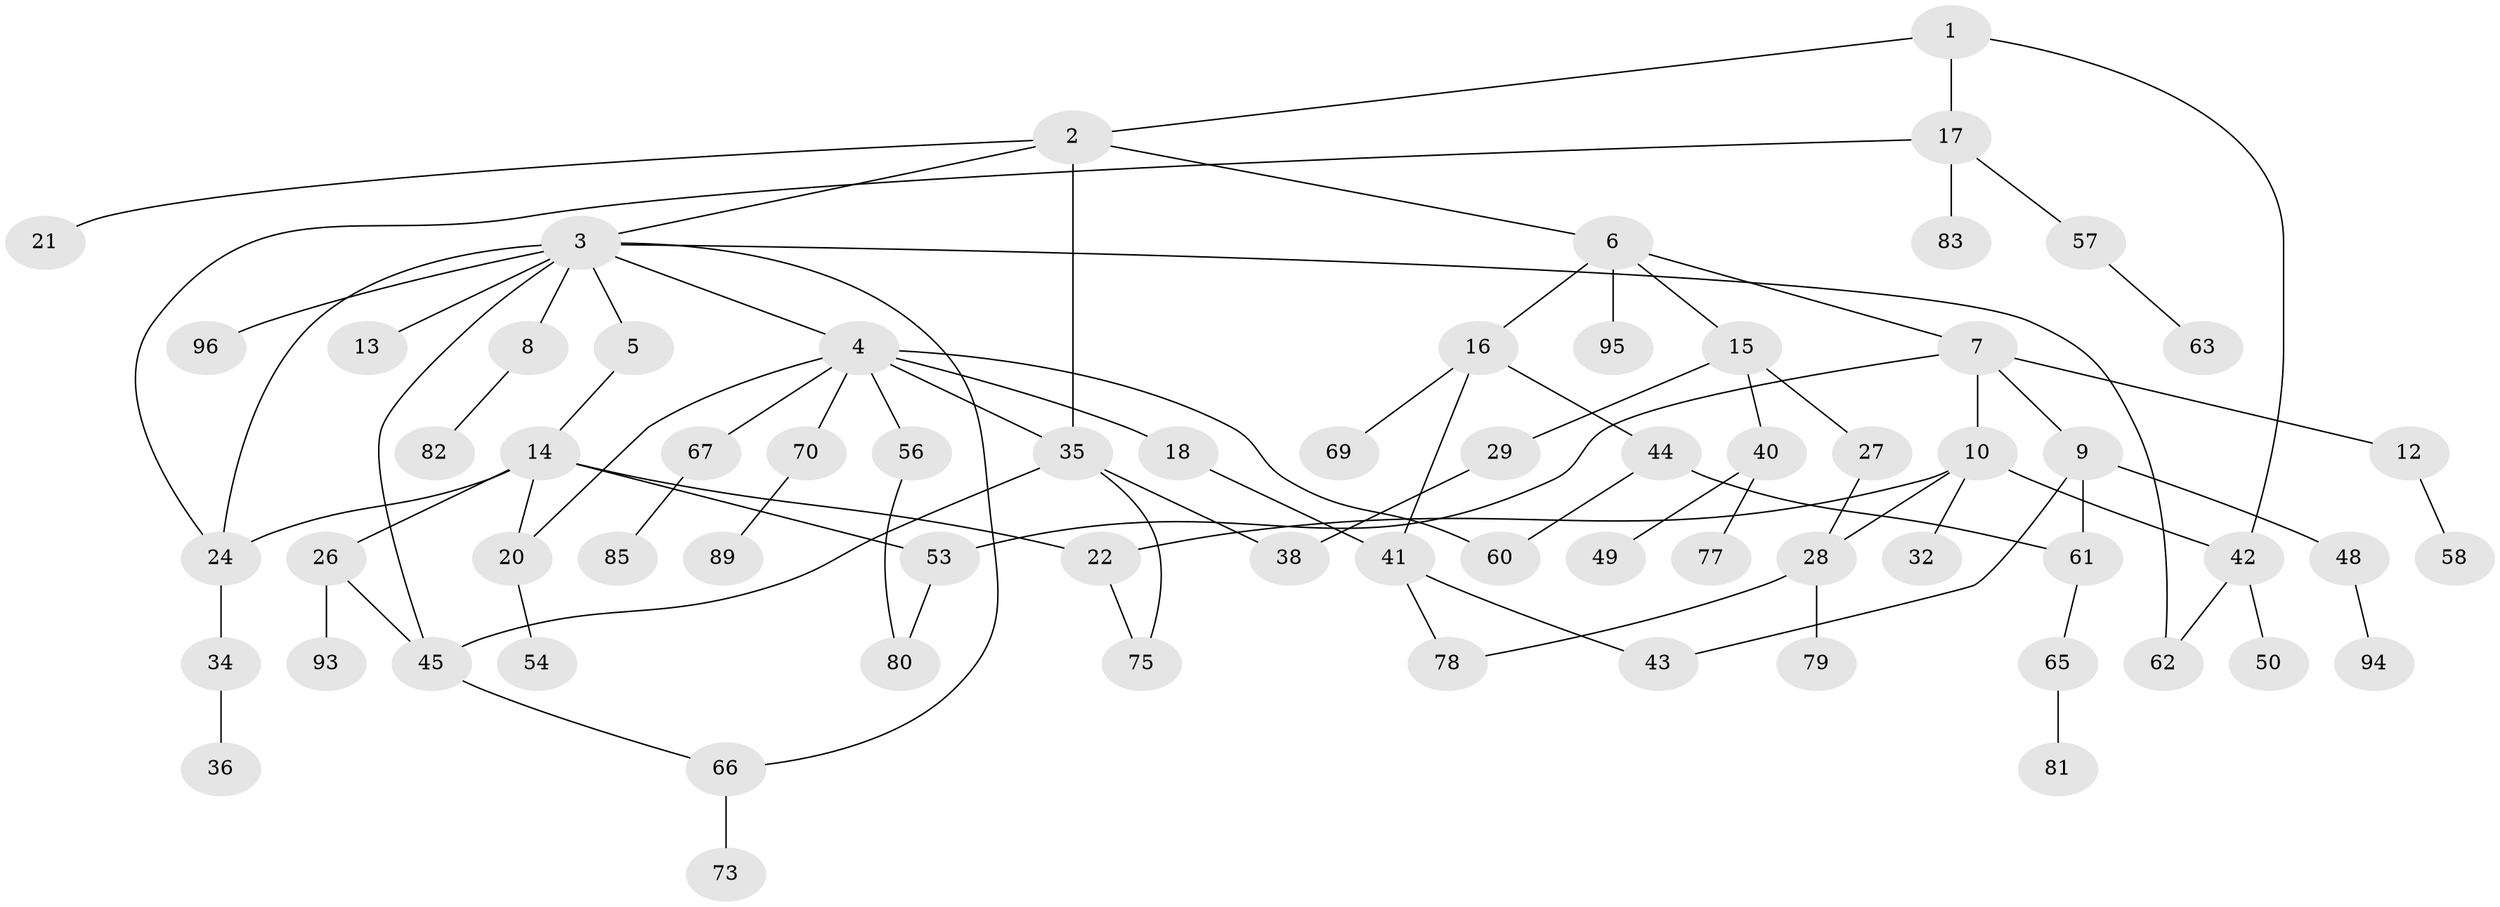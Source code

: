 // Generated by graph-tools (version 1.1) at 2025/51/02/27/25 19:51:38]
// undirected, 68 vertices, 87 edges
graph export_dot {
graph [start="1"]
  node [color=gray90,style=filled];
  1;
  2 [super="+19"];
  3 [super="+74"];
  4 [super="+11"];
  5;
  6 [super="+90"];
  7 [super="+23"];
  8;
  9 [super="+31"];
  10 [super="+30"];
  12 [super="+51"];
  13;
  14 [super="+72"];
  15 [super="+33"];
  16 [super="+52"];
  17 [super="+37"];
  18 [super="+68"];
  20;
  21 [super="+59"];
  22;
  24 [super="+25"];
  26;
  27;
  28 [super="+87"];
  29;
  32 [super="+55"];
  34;
  35;
  36 [super="+46"];
  38 [super="+39"];
  40;
  41;
  42 [super="+47"];
  43;
  44 [super="+64"];
  45 [super="+86"];
  48;
  49;
  50 [super="+84"];
  53;
  54 [super="+97"];
  56 [super="+92"];
  57;
  58;
  60;
  61 [super="+91"];
  62;
  63 [super="+71"];
  65;
  66;
  67;
  69;
  70;
  73;
  75 [super="+76"];
  77;
  78 [super="+88"];
  79;
  80;
  81;
  82;
  83;
  85;
  89;
  93;
  94;
  95 [super="+98"];
  96;
  1 -- 2;
  1 -- 17;
  1 -- 42;
  2 -- 3;
  2 -- 6;
  2 -- 35;
  2 -- 21;
  3 -- 4;
  3 -- 5;
  3 -- 8;
  3 -- 13;
  3 -- 62;
  3 -- 96;
  3 -- 66;
  3 -- 24;
  3 -- 45;
  4 -- 18;
  4 -- 56;
  4 -- 70;
  4 -- 20;
  4 -- 67;
  4 -- 35;
  4 -- 60;
  5 -- 14;
  6 -- 7;
  6 -- 15;
  6 -- 16;
  6 -- 95;
  7 -- 9;
  7 -- 10;
  7 -- 12;
  7 -- 53;
  8 -- 82;
  9 -- 61;
  9 -- 43;
  9 -- 48;
  10 -- 28;
  10 -- 42;
  10 -- 22;
  10 -- 32;
  12 -- 58;
  14 -- 20;
  14 -- 22;
  14 -- 24 [weight=2];
  14 -- 26;
  14 -- 53;
  15 -- 27;
  15 -- 29;
  15 -- 40;
  16 -- 44;
  16 -- 69;
  16 -- 41;
  17 -- 83;
  17 -- 24;
  17 -- 57;
  18 -- 41;
  20 -- 54;
  22 -- 75;
  24 -- 34;
  26 -- 45;
  26 -- 93;
  27 -- 28;
  28 -- 79;
  28 -- 78;
  29 -- 38;
  34 -- 36;
  35 -- 38;
  35 -- 45;
  35 -- 75;
  40 -- 49;
  40 -- 77;
  41 -- 43;
  41 -- 78;
  42 -- 50;
  42 -- 62;
  44 -- 60;
  44 -- 61;
  45 -- 66;
  48 -- 94;
  53 -- 80;
  56 -- 80;
  57 -- 63;
  61 -- 65;
  65 -- 81;
  66 -- 73;
  67 -- 85;
  70 -- 89;
}
